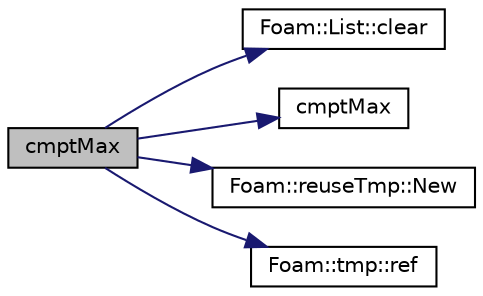 digraph "cmptMax"
{
  bgcolor="transparent";
  edge [fontname="Helvetica",fontsize="10",labelfontname="Helvetica",labelfontsize="10"];
  node [fontname="Helvetica",fontsize="10",shape=record];
  rankdir="LR";
  Node78171 [label="cmptMax",height=0.2,width=0.4,color="black", fillcolor="grey75", style="filled", fontcolor="black"];
  Node78171 -> Node78172 [color="midnightblue",fontsize="10",style="solid",fontname="Helvetica"];
  Node78172 [label="Foam::List::clear",height=0.2,width=0.4,color="black",URL="$a26833.html#ac8bb3912a3ce86b15842e79d0b421204",tooltip="Clear the list, i.e. set size to zero. "];
  Node78171 -> Node78173 [color="midnightblue",fontsize="10",style="solid",fontname="Helvetica"];
  Node78173 [label="cmptMax",height=0.2,width=0.4,color="black",URL="$a21851.html#ab0e593317f8c0ebd299809089f27b307"];
  Node78171 -> Node78174 [color="midnightblue",fontsize="10",style="solid",fontname="Helvetica"];
  Node78174 [label="Foam::reuseTmp::New",height=0.2,width=0.4,color="black",URL="$a27585.html#a2b5e0e2610db362989068624238a3e2c"];
  Node78171 -> Node78175 [color="midnightblue",fontsize="10",style="solid",fontname="Helvetica"];
  Node78175 [label="Foam::tmp::ref",height=0.2,width=0.4,color="black",URL="$a27077.html#aeaf81e641282874cef07f5b808efc83b",tooltip="Return non-const reference or generate a fatal error. "];
}

